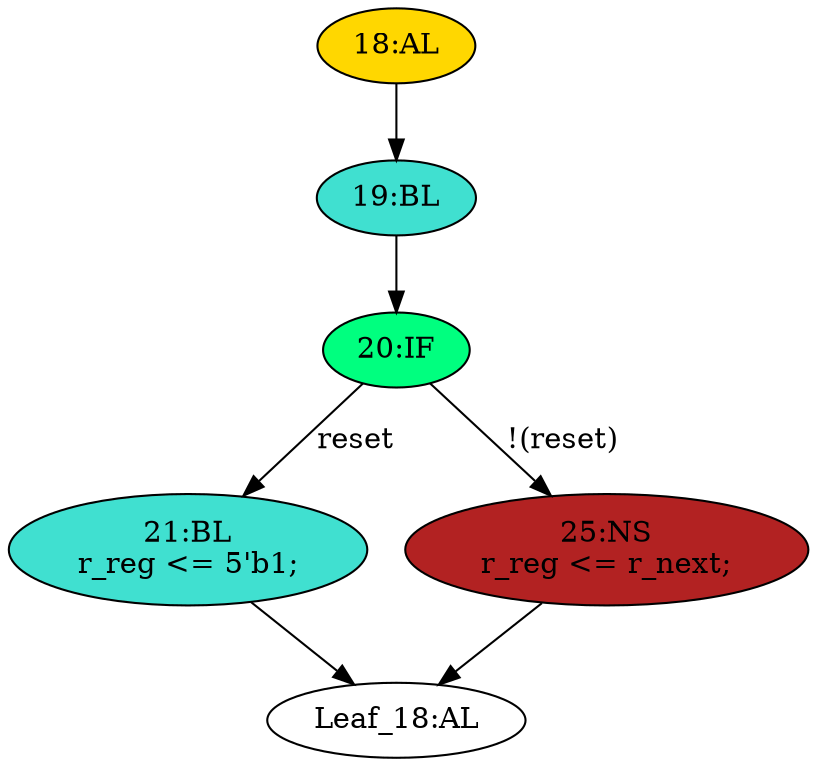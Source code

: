 strict digraph "" {
	node [label="\N"];
	"19:BL"	[ast="<pyverilog.vparser.ast.Block object at 0x7f9109e92410>",
		fillcolor=turquoise,
		label="19:BL",
		statements="[]",
		style=filled,
		typ=Block];
	"20:IF"	[ast="<pyverilog.vparser.ast.IfStatement object at 0x7f9109e92450>",
		fillcolor=springgreen,
		label="20:IF",
		statements="[]",
		style=filled,
		typ=IfStatement];
	"19:BL" -> "20:IF"	[cond="[]",
		lineno=None];
	"21:BL"	[ast="<pyverilog.vparser.ast.Block object at 0x7f9109e92690>",
		fillcolor=turquoise,
		label="21:BL
r_reg <= 5'b1;",
		statements="[<pyverilog.vparser.ast.NonblockingSubstitution object at 0x7f9109e926d0>]",
		style=filled,
		typ=Block];
	"Leaf_18:AL"	[def_var="['r_reg']",
		label="Leaf_18:AL"];
	"21:BL" -> "Leaf_18:AL"	[cond="[]",
		lineno=None];
	"20:IF" -> "21:BL"	[cond="['reset']",
		label=reset,
		lineno=20];
	"25:NS"	[ast="<pyverilog.vparser.ast.NonblockingSubstitution object at 0x7f9109e924d0>",
		fillcolor=firebrick,
		label="25:NS
r_reg <= r_next;",
		statements="[<pyverilog.vparser.ast.NonblockingSubstitution object at 0x7f9109e924d0>]",
		style=filled,
		typ=NonblockingSubstitution];
	"20:IF" -> "25:NS"	[cond="['reset']",
		label="!(reset)",
		lineno=20];
	"25:NS" -> "Leaf_18:AL"	[cond="[]",
		lineno=None];
	"18:AL"	[ast="<pyverilog.vparser.ast.Always object at 0x7f9109e92890>",
		clk_sens=True,
		fillcolor=gold,
		label="18:AL",
		sens="['clk']",
		statements="[]",
		style=filled,
		typ=Always,
		use_var="['reset', 'r_next']"];
	"18:AL" -> "19:BL"	[cond="[]",
		lineno=None];
}
